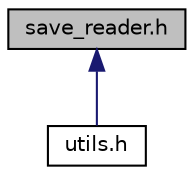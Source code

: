 digraph "save_reader.h"
{
 // LATEX_PDF_SIZE
  edge [fontname="Helvetica",fontsize="10",labelfontname="Helvetica",labelfontsize="10"];
  node [fontname="Helvetica",fontsize="10",shape=record];
  Node1 [label="save_reader.h",height=0.2,width=0.4,color="black", fillcolor="grey75", style="filled", fontcolor="black",tooltip="Not implemented."];
  Node1 -> Node2 [dir="back",color="midnightblue",fontsize="10",style="solid",fontname="Helvetica"];
  Node2 [label="utils.h",height=0.2,width=0.4,color="black", fillcolor="white", style="filled",URL="$utils_8h.html",tooltip="Not implemented."];
}
